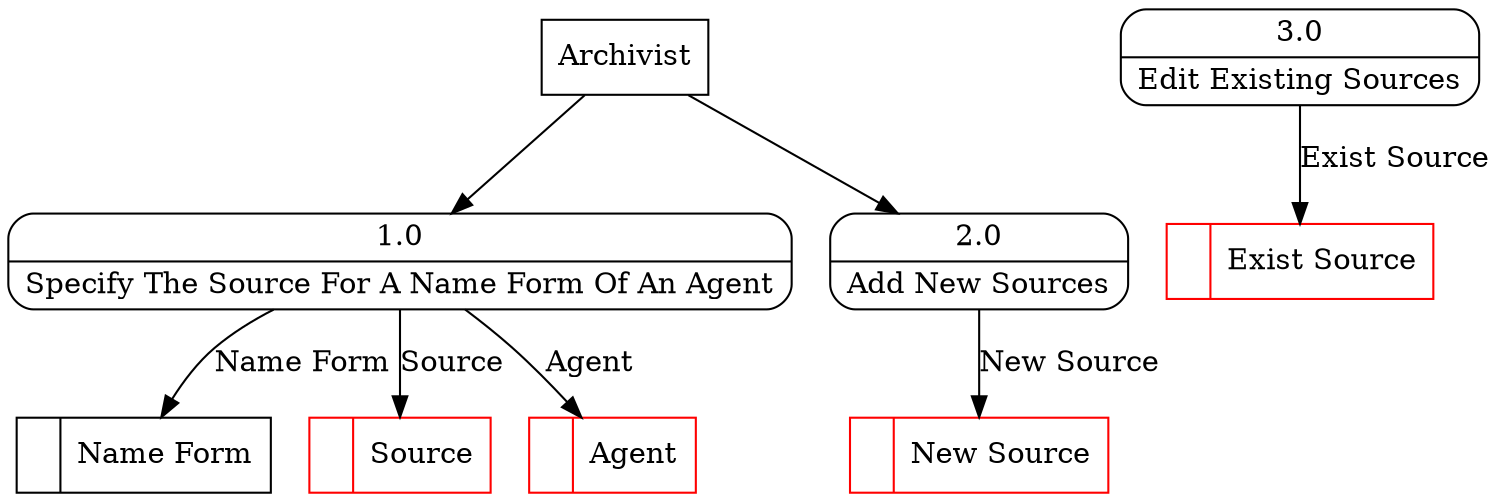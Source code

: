 digraph dfd2{ 
node[shape=record]
200 [label="<f0>  |<f1> Name Form " ];
201 [label="<f0>  |<f1> Source " color=red];
202 [label="<f0>  |<f1> Agent " color=red];
203 [label="<f0>  |<f1> New Source " color=red];
204 [label="<f0>  |<f1> Exist Source " color=red];
205 [label="Archivist" shape=box];
206 [label="{<f0> 1.0|<f1> Specify The Source For A Name Form Of An Agent }" shape=Mrecord];
207 [label="{<f0> 2.0|<f1> Add New Sources }" shape=Mrecord];
208 [label="{<f0> 3.0|<f1> Edit Existing Sources }" shape=Mrecord];
205 -> 206
205 -> 207
206 -> 201 [label="Source"]
206 -> 200 [label="Name Form"]
206 -> 202 [label="Agent"]
207 -> 203 [label="New Source"]
208 -> 204 [label="Exist Source"]
}